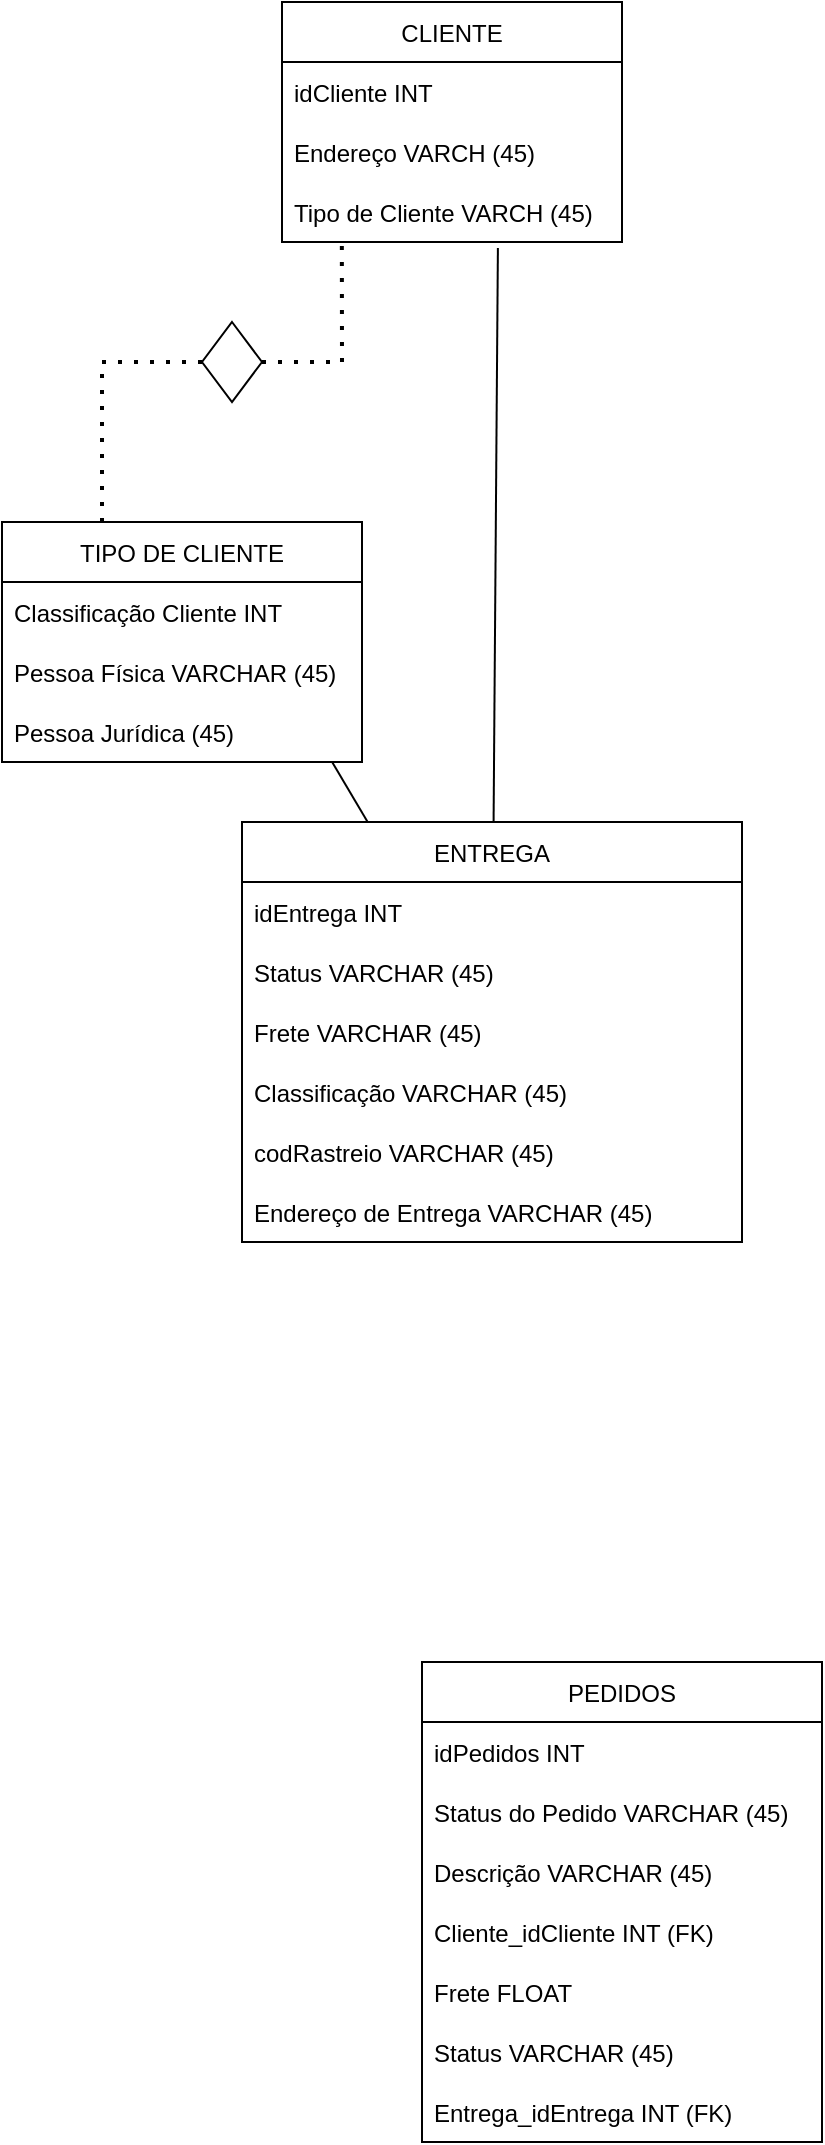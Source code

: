 <mxfile version="20.2.7" type="device"><diagram name="Ecommerce" id="efa7a0a1-bf9b-a30e-e6df-94a7791c09e9"><mxGraphModel dx="1186" dy="743" grid="1" gridSize="10" guides="1" tooltips="1" connect="1" arrows="1" fold="1" page="1" pageScale="1" pageWidth="826" pageHeight="1169" background="none" math="0" shadow="0"><root><mxCell id="0"/><mxCell id="1" parent="0"/><mxCell id="LQ1XqiDFva9J_63F6WBf-115" value="CLIENTE" style="swimlane;fontStyle=0;childLayout=stackLayout;horizontal=1;startSize=30;horizontalStack=0;resizeParent=1;resizeParentMax=0;resizeLast=0;collapsible=1;marginBottom=0;" parent="1" vertex="1"><mxGeometry x="170" y="20" width="170" height="120" as="geometry"/></mxCell><mxCell id="LQ1XqiDFva9J_63F6WBf-116" value="idCliente INT" style="text;strokeColor=none;fillColor=none;align=left;verticalAlign=middle;spacingLeft=4;spacingRight=4;overflow=hidden;points=[[0,0.5],[1,0.5]];portConstraint=eastwest;rotatable=0;" parent="LQ1XqiDFva9J_63F6WBf-115" vertex="1"><mxGeometry y="30" width="170" height="30" as="geometry"/></mxCell><mxCell id="LQ1XqiDFva9J_63F6WBf-117" value="Endereço VARCH (45)" style="text;strokeColor=none;fillColor=none;align=left;verticalAlign=middle;spacingLeft=4;spacingRight=4;overflow=hidden;points=[[0,0.5],[1,0.5]];portConstraint=eastwest;rotatable=0;" parent="LQ1XqiDFva9J_63F6WBf-115" vertex="1"><mxGeometry y="60" width="170" height="30" as="geometry"/></mxCell><mxCell id="LQ1XqiDFva9J_63F6WBf-118" value="Tipo de Cliente VARCH (45)" style="text;strokeColor=none;fillColor=none;align=left;verticalAlign=middle;spacingLeft=4;spacingRight=4;overflow=hidden;points=[[0,0.5],[1,0.5]];portConstraint=eastwest;rotatable=0;" parent="LQ1XqiDFva9J_63F6WBf-115" vertex="1"><mxGeometry y="90" width="170" height="30" as="geometry"/></mxCell><mxCell id="LQ1XqiDFva9J_63F6WBf-119" value="TIPO DE CLIENTE" style="swimlane;fontStyle=0;childLayout=stackLayout;horizontal=1;startSize=30;horizontalStack=0;resizeParent=1;resizeParentMax=0;resizeLast=0;collapsible=1;marginBottom=0;" parent="1" vertex="1"><mxGeometry x="30" y="280" width="180" height="120" as="geometry"/></mxCell><mxCell id="LQ1XqiDFva9J_63F6WBf-120" value="Classificação Cliente INT" style="text;strokeColor=none;fillColor=none;align=left;verticalAlign=middle;spacingLeft=4;spacingRight=4;overflow=hidden;points=[[0,0.5],[1,0.5]];portConstraint=eastwest;rotatable=0;" parent="LQ1XqiDFva9J_63F6WBf-119" vertex="1"><mxGeometry y="30" width="180" height="30" as="geometry"/></mxCell><mxCell id="LQ1XqiDFva9J_63F6WBf-121" value="Pessoa Física VARCHAR (45)" style="text;strokeColor=none;fillColor=none;align=left;verticalAlign=middle;spacingLeft=4;spacingRight=4;overflow=hidden;points=[[0,0.5],[1,0.5]];portConstraint=eastwest;rotatable=0;" parent="LQ1XqiDFva9J_63F6WBf-119" vertex="1"><mxGeometry y="60" width="180" height="30" as="geometry"/></mxCell><mxCell id="LQ1XqiDFva9J_63F6WBf-122" value="Pessoa Jurídica (45)" style="text;strokeColor=none;fillColor=none;align=left;verticalAlign=middle;spacingLeft=4;spacingRight=4;overflow=hidden;points=[[0,0.5],[1,0.5]];portConstraint=eastwest;rotatable=0;" parent="LQ1XqiDFva9J_63F6WBf-119" vertex="1"><mxGeometry y="90" width="180" height="30" as="geometry"/></mxCell><mxCell id="LQ1XqiDFva9J_63F6WBf-124" value="" style="rhombus;whiteSpace=wrap;html=1;" parent="1" vertex="1"><mxGeometry x="130" y="180" width="30" height="40" as="geometry"/></mxCell><mxCell id="LQ1XqiDFva9J_63F6WBf-127" value="" style="endArrow=none;dashed=1;html=1;dashPattern=1 3;strokeWidth=2;rounded=0;entryX=0.176;entryY=1.067;entryDx=0;entryDy=0;entryPerimeter=0;exitX=1;exitY=0.5;exitDx=0;exitDy=0;" parent="1" source="LQ1XqiDFva9J_63F6WBf-124" target="LQ1XqiDFva9J_63F6WBf-118" edge="1"><mxGeometry width="50" height="50" relative="1" as="geometry"><mxPoint x="200" y="210" as="sourcePoint"/><mxPoint x="370" y="130" as="targetPoint"/><Array as="points"><mxPoint x="200" y="200"/></Array></mxGeometry></mxCell><mxCell id="LQ1XqiDFva9J_63F6WBf-128" value="" style="endArrow=none;dashed=1;html=1;dashPattern=1 3;strokeWidth=2;rounded=0;entryX=0;entryY=0.5;entryDx=0;entryDy=0;" parent="1" target="LQ1XqiDFva9J_63F6WBf-124" edge="1"><mxGeometry width="50" height="50" relative="1" as="geometry"><mxPoint x="80" y="280" as="sourcePoint"/><mxPoint x="370" y="130" as="targetPoint"/><Array as="points"><mxPoint x="80" y="200"/></Array></mxGeometry></mxCell><mxCell id="LQ1XqiDFva9J_63F6WBf-129" value="ENTREGA" style="swimlane;fontStyle=0;childLayout=stackLayout;horizontal=1;startSize=30;horizontalStack=0;resizeParent=1;resizeParentMax=0;resizeLast=0;collapsible=1;marginBottom=0;" parent="1" vertex="1"><mxGeometry x="150" y="430" width="250" height="210" as="geometry"><mxRectangle x="30" y="440" width="100" height="30" as="alternateBounds"/></mxGeometry></mxCell><mxCell id="LQ1XqiDFva9J_63F6WBf-130" value="idEntrega INT" style="text;strokeColor=none;fillColor=none;align=left;verticalAlign=middle;spacingLeft=4;spacingRight=4;overflow=hidden;points=[[0,0.5],[1,0.5]];portConstraint=eastwest;rotatable=0;" parent="LQ1XqiDFva9J_63F6WBf-129" vertex="1"><mxGeometry y="30" width="250" height="30" as="geometry"/></mxCell><mxCell id="LQ1XqiDFva9J_63F6WBf-131" value="Status VARCHAR (45)" style="text;strokeColor=none;fillColor=none;align=left;verticalAlign=middle;spacingLeft=4;spacingRight=4;overflow=hidden;points=[[0,0.5],[1,0.5]];portConstraint=eastwest;rotatable=0;" parent="LQ1XqiDFva9J_63F6WBf-129" vertex="1"><mxGeometry y="60" width="250" height="30" as="geometry"/></mxCell><mxCell id="LQ1XqiDFva9J_63F6WBf-132" value="Frete VARCHAR (45)" style="text;strokeColor=none;fillColor=none;align=left;verticalAlign=middle;spacingLeft=4;spacingRight=4;overflow=hidden;points=[[0,0.5],[1,0.5]];portConstraint=eastwest;rotatable=0;" parent="LQ1XqiDFva9J_63F6WBf-129" vertex="1"><mxGeometry y="90" width="250" height="30" as="geometry"/></mxCell><mxCell id="LQ1XqiDFva9J_63F6WBf-134" value="Classificação VARCHAR (45)" style="text;strokeColor=none;fillColor=none;align=left;verticalAlign=middle;spacingLeft=4;spacingRight=4;overflow=hidden;points=[[0,0.5],[1,0.5]];portConstraint=eastwest;rotatable=0;" parent="LQ1XqiDFva9J_63F6WBf-129" vertex="1"><mxGeometry y="120" width="250" height="30" as="geometry"/></mxCell><mxCell id="LQ1XqiDFva9J_63F6WBf-133" value="codRastreio VARCHAR (45)" style="text;strokeColor=none;fillColor=none;align=left;verticalAlign=middle;spacingLeft=4;spacingRight=4;overflow=hidden;points=[[0,0.5],[1,0.5]];portConstraint=eastwest;rotatable=0;" parent="LQ1XqiDFva9J_63F6WBf-129" vertex="1"><mxGeometry y="150" width="250" height="30" as="geometry"/></mxCell><mxCell id="LQ1XqiDFva9J_63F6WBf-135" value="Endereço de Entrega VARCHAR (45)" style="text;strokeColor=none;fillColor=none;align=left;verticalAlign=middle;spacingLeft=4;spacingRight=4;overflow=hidden;points=[[0,0.5],[1,0.5]];portConstraint=eastwest;rotatable=0;" parent="LQ1XqiDFva9J_63F6WBf-129" vertex="1"><mxGeometry y="180" width="250" height="30" as="geometry"/></mxCell><mxCell id="LQ1XqiDFva9J_63F6WBf-137" value="" style="endArrow=none;html=1;rounded=0;fontFamily=Helvetica;fontSize=12;fontColor=default;startSize=30;entryX=0.635;entryY=1.1;entryDx=0;entryDy=0;entryPerimeter=0;" parent="1" source="LQ1XqiDFva9J_63F6WBf-129" target="LQ1XqiDFva9J_63F6WBf-118" edge="1"><mxGeometry width="50" height="50" relative="1" as="geometry"><mxPoint x="320" y="380" as="sourcePoint"/><mxPoint x="370" y="330" as="targetPoint"/></mxGeometry></mxCell><mxCell id="LQ1XqiDFva9J_63F6WBf-138" value="PEDIDOS" style="swimlane;fontStyle=0;childLayout=stackLayout;horizontal=1;startSize=30;horizontalStack=0;resizeParent=1;resizeParentMax=0;resizeLast=0;collapsible=1;marginBottom=0;strokeColor=default;fontFamily=Helvetica;fontSize=12;fontColor=default;fillColor=default;" parent="1" vertex="1"><mxGeometry x="240" y="850" width="200" height="240" as="geometry"/></mxCell><mxCell id="LQ1XqiDFva9J_63F6WBf-139" value="idPedidos INT" style="text;strokeColor=none;fillColor=none;align=left;verticalAlign=middle;spacingLeft=4;spacingRight=4;overflow=hidden;points=[[0,0.5],[1,0.5]];portConstraint=eastwest;rotatable=0;fontFamily=Helvetica;fontSize=12;fontColor=default;startSize=30;" parent="LQ1XqiDFva9J_63F6WBf-138" vertex="1"><mxGeometry y="30" width="200" height="30" as="geometry"/></mxCell><mxCell id="LQ1XqiDFva9J_63F6WBf-140" value="Status do Pedido VARCHAR (45)" style="text;strokeColor=none;fillColor=none;align=left;verticalAlign=middle;spacingLeft=4;spacingRight=4;overflow=hidden;points=[[0,0.5],[1,0.5]];portConstraint=eastwest;rotatable=0;fontFamily=Helvetica;fontSize=12;fontColor=default;startSize=30;" parent="LQ1XqiDFva9J_63F6WBf-138" vertex="1"><mxGeometry y="60" width="200" height="30" as="geometry"/></mxCell><mxCell id="LQ1XqiDFva9J_63F6WBf-141" value="Descrição VARCHAR (45)" style="text;strokeColor=none;fillColor=none;align=left;verticalAlign=middle;spacingLeft=4;spacingRight=4;overflow=hidden;points=[[0,0.5],[1,0.5]];portConstraint=eastwest;rotatable=0;fontFamily=Helvetica;fontSize=12;fontColor=default;startSize=30;" parent="LQ1XqiDFva9J_63F6WBf-138" vertex="1"><mxGeometry y="90" width="200" height="30" as="geometry"/></mxCell><mxCell id="LQ1XqiDFva9J_63F6WBf-142" value="Cliente_idCliente INT (FK)" style="text;strokeColor=none;fillColor=none;align=left;verticalAlign=middle;spacingLeft=4;spacingRight=4;overflow=hidden;points=[[0,0.5],[1,0.5]];portConstraint=eastwest;rotatable=0;fontFamily=Helvetica;fontSize=12;fontColor=default;startSize=30;" parent="LQ1XqiDFva9J_63F6WBf-138" vertex="1"><mxGeometry y="120" width="200" height="30" as="geometry"/></mxCell><mxCell id="LQ1XqiDFva9J_63F6WBf-143" value="Frete FLOAT" style="text;strokeColor=none;fillColor=none;align=left;verticalAlign=middle;spacingLeft=4;spacingRight=4;overflow=hidden;points=[[0,0.5],[1,0.5]];portConstraint=eastwest;rotatable=0;fontFamily=Helvetica;fontSize=12;fontColor=default;startSize=30;" parent="LQ1XqiDFva9J_63F6WBf-138" vertex="1"><mxGeometry y="150" width="200" height="30" as="geometry"/></mxCell><mxCell id="LQ1XqiDFva9J_63F6WBf-144" value="Status VARCHAR (45)" style="text;strokeColor=none;fillColor=none;align=left;verticalAlign=middle;spacingLeft=4;spacingRight=4;overflow=hidden;points=[[0,0.5],[1,0.5]];portConstraint=eastwest;rotatable=0;fontFamily=Helvetica;fontSize=12;fontColor=default;startSize=30;" parent="LQ1XqiDFva9J_63F6WBf-138" vertex="1"><mxGeometry y="180" width="200" height="30" as="geometry"/></mxCell><mxCell id="LQ1XqiDFva9J_63F6WBf-145" value="Entrega_idEntrega INT (FK)" style="text;strokeColor=none;fillColor=none;align=left;verticalAlign=middle;spacingLeft=4;spacingRight=4;overflow=hidden;points=[[0,0.5],[1,0.5]];portConstraint=eastwest;rotatable=0;fontFamily=Helvetica;fontSize=12;fontColor=default;startSize=30;" parent="LQ1XqiDFva9J_63F6WBf-138" vertex="1"><mxGeometry y="210" width="200" height="30" as="geometry"/></mxCell><mxCell id="LQ1XqiDFva9J_63F6WBf-147" value="" style="endArrow=none;html=1;rounded=0;fontFamily=Helvetica;fontSize=12;fontColor=default;startSize=30;entryX=0.917;entryY=1;entryDx=0;entryDy=0;entryPerimeter=0;" parent="1" source="LQ1XqiDFva9J_63F6WBf-129" target="LQ1XqiDFva9J_63F6WBf-122" edge="1"><mxGeometry width="50" height="50" relative="1" as="geometry"><mxPoint x="310" y="470" as="sourcePoint"/><mxPoint x="360" y="420" as="targetPoint"/></mxGeometry></mxCell></root></mxGraphModel></diagram></mxfile>